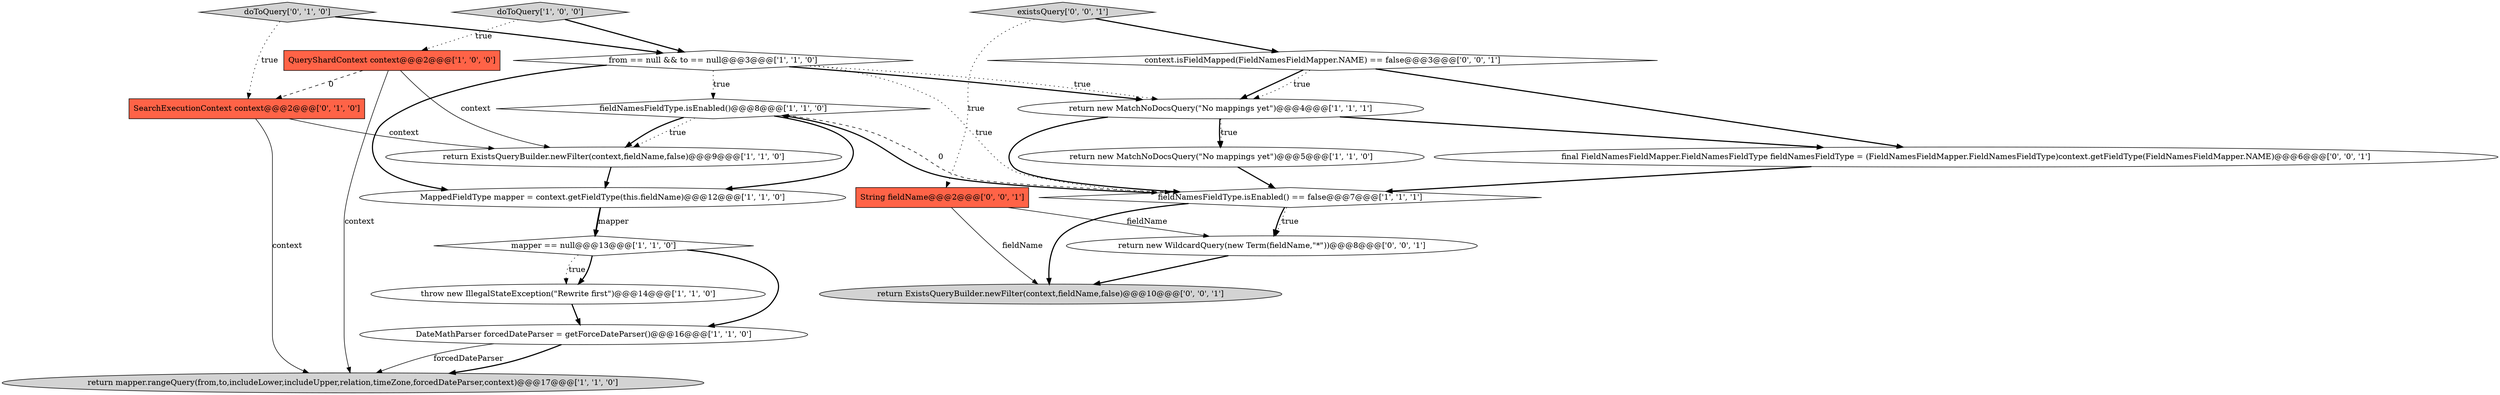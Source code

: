 digraph {
11 [style = filled, label = "throw new IllegalStateException(\"Rewrite first\")@@@14@@@['1', '1', '0']", fillcolor = white, shape = ellipse image = "AAA0AAABBB1BBB"];
14 [style = filled, label = "doToQuery['0', '1', '0']", fillcolor = lightgray, shape = diamond image = "AAA0AAABBB2BBB"];
6 [style = filled, label = "return ExistsQueryBuilder.newFilter(context,fieldName,false)@@@9@@@['1', '1', '0']", fillcolor = white, shape = ellipse image = "AAA0AAABBB1BBB"];
12 [style = filled, label = "MappedFieldType mapper = context.getFieldType(this.fieldName)@@@12@@@['1', '1', '0']", fillcolor = white, shape = ellipse image = "AAA0AAABBB1BBB"];
10 [style = filled, label = "fieldNamesFieldType.isEnabled()@@@8@@@['1', '1', '0']", fillcolor = white, shape = diamond image = "AAA0AAABBB1BBB"];
4 [style = filled, label = "return mapper.rangeQuery(from,to,includeLower,includeUpper,relation,timeZone,forcedDateParser,context)@@@17@@@['1', '1', '0']", fillcolor = lightgray, shape = ellipse image = "AAA0AAABBB1BBB"];
17 [style = filled, label = "existsQuery['0', '0', '1']", fillcolor = lightgray, shape = diamond image = "AAA0AAABBB3BBB"];
3 [style = filled, label = "mapper == null@@@13@@@['1', '1', '0']", fillcolor = white, shape = diamond image = "AAA0AAABBB1BBB"];
19 [style = filled, label = "return ExistsQueryBuilder.newFilter(context,fieldName,false)@@@10@@@['0', '0', '1']", fillcolor = lightgray, shape = ellipse image = "AAA0AAABBB3BBB"];
7 [style = filled, label = "return new MatchNoDocsQuery(\"No mappings yet\")@@@5@@@['1', '1', '0']", fillcolor = white, shape = ellipse image = "AAA0AAABBB1BBB"];
8 [style = filled, label = "doToQuery['1', '0', '0']", fillcolor = lightgray, shape = diamond image = "AAA0AAABBB1BBB"];
5 [style = filled, label = "QueryShardContext context@@@2@@@['1', '0', '0']", fillcolor = tomato, shape = box image = "AAA1AAABBB1BBB"];
20 [style = filled, label = "context.isFieldMapped(FieldNamesFieldMapper.NAME) == false@@@3@@@['0', '0', '1']", fillcolor = white, shape = diamond image = "AAA0AAABBB3BBB"];
0 [style = filled, label = "fieldNamesFieldType.isEnabled() == false@@@7@@@['1', '1', '1']", fillcolor = white, shape = diamond image = "AAA0AAABBB1BBB"];
2 [style = filled, label = "return new MatchNoDocsQuery(\"No mappings yet\")@@@4@@@['1', '1', '1']", fillcolor = white, shape = ellipse image = "AAA0AAABBB1BBB"];
15 [style = filled, label = "return new WildcardQuery(new Term(fieldName,\"*\"))@@@8@@@['0', '0', '1']", fillcolor = white, shape = ellipse image = "AAA0AAABBB3BBB"];
18 [style = filled, label = "String fieldName@@@2@@@['0', '0', '1']", fillcolor = tomato, shape = box image = "AAA0AAABBB3BBB"];
16 [style = filled, label = "final FieldNamesFieldMapper.FieldNamesFieldType fieldNamesFieldType = (FieldNamesFieldMapper.FieldNamesFieldType)context.getFieldType(FieldNamesFieldMapper.NAME)@@@6@@@['0', '0', '1']", fillcolor = white, shape = ellipse image = "AAA0AAABBB3BBB"];
9 [style = filled, label = "DateMathParser forcedDateParser = getForceDateParser()@@@16@@@['1', '1', '0']", fillcolor = white, shape = ellipse image = "AAA0AAABBB1BBB"];
1 [style = filled, label = "from == null && to == null@@@3@@@['1', '1', '0']", fillcolor = white, shape = diamond image = "AAA0AAABBB1BBB"];
13 [style = filled, label = "SearchExecutionContext context@@@2@@@['0', '1', '0']", fillcolor = tomato, shape = box image = "AAA1AAABBB2BBB"];
5->13 [style = dashed, label="0"];
3->11 [style = dotted, label="true"];
10->6 [style = dotted, label="true"];
16->0 [style = bold, label=""];
1->10 [style = dotted, label="true"];
17->18 [style = dotted, label="true"];
0->19 [style = bold, label=""];
0->15 [style = dotted, label="true"];
18->15 [style = solid, label="fieldName"];
9->4 [style = bold, label=""];
3->11 [style = bold, label=""];
7->0 [style = bold, label=""];
5->6 [style = solid, label="context"];
15->19 [style = bold, label=""];
11->9 [style = bold, label=""];
10->6 [style = bold, label=""];
0->15 [style = bold, label=""];
14->13 [style = dotted, label="true"];
18->19 [style = solid, label="fieldName"];
14->1 [style = bold, label=""];
20->2 [style = bold, label=""];
2->16 [style = bold, label=""];
3->9 [style = bold, label=""];
8->1 [style = bold, label=""];
0->10 [style = bold, label=""];
2->0 [style = bold, label=""];
5->4 [style = solid, label="context"];
20->16 [style = bold, label=""];
10->0 [style = dashed, label="0"];
12->3 [style = solid, label="mapper"];
8->5 [style = dotted, label="true"];
10->12 [style = bold, label=""];
2->7 [style = dotted, label="true"];
9->4 [style = solid, label="forcedDateParser"];
1->12 [style = bold, label=""];
20->2 [style = dotted, label="true"];
1->2 [style = bold, label=""];
12->3 [style = bold, label=""];
1->0 [style = dotted, label="true"];
2->7 [style = bold, label=""];
13->4 [style = solid, label="context"];
1->2 [style = dotted, label="true"];
13->6 [style = solid, label="context"];
17->20 [style = bold, label=""];
6->12 [style = bold, label=""];
}
